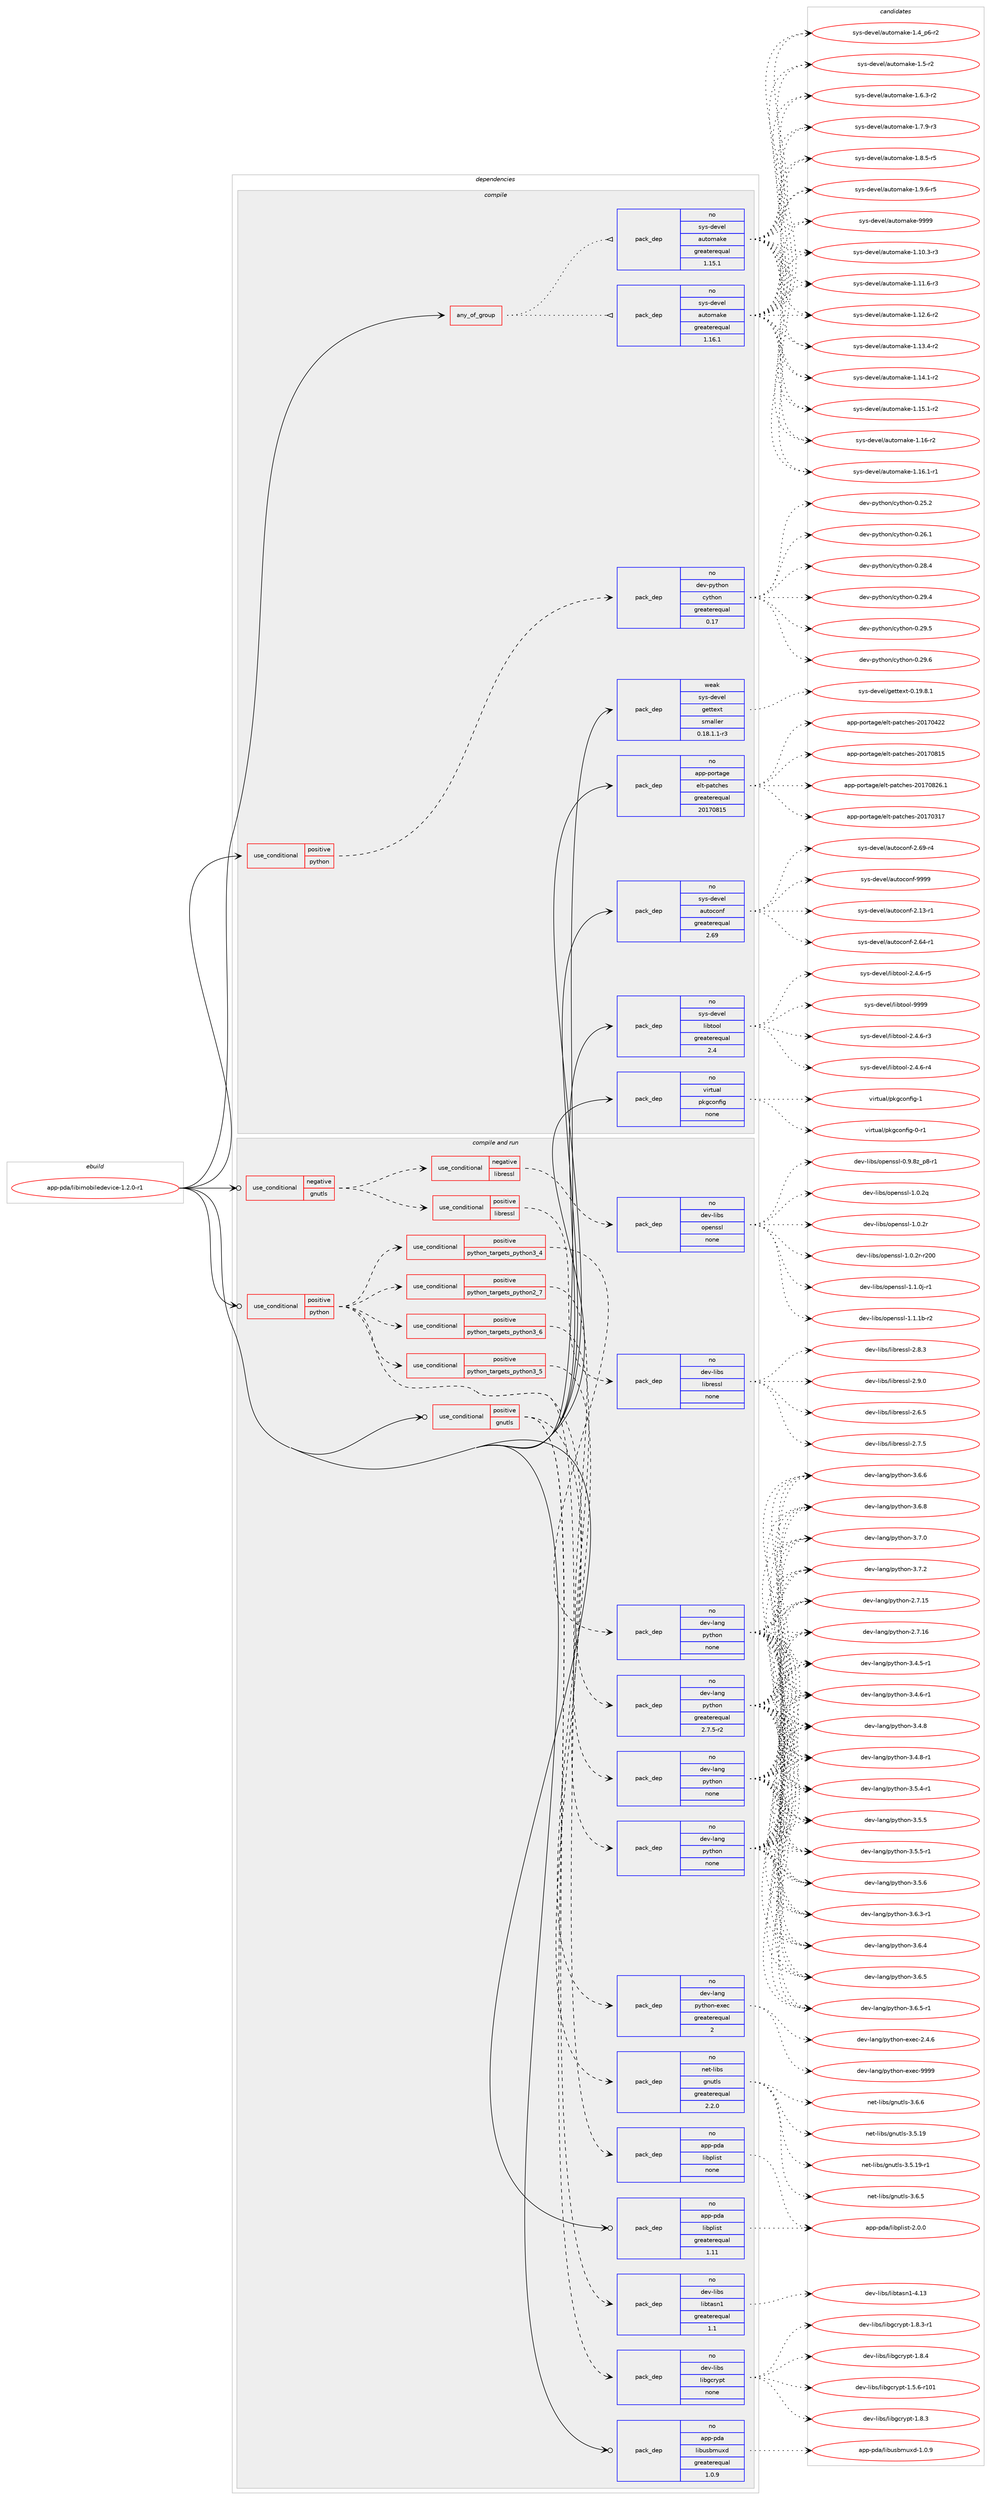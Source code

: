 digraph prolog {

# *************
# Graph options
# *************

newrank=true;
concentrate=true;
compound=true;
graph [rankdir=LR,fontname=Helvetica,fontsize=10,ranksep=1.5];#, ranksep=2.5, nodesep=0.2];
edge  [arrowhead=vee];
node  [fontname=Helvetica,fontsize=10];

# **********
# The ebuild
# **********

subgraph cluster_leftcol {
color=gray;
rank=same;
label=<<i>ebuild</i>>;
id [label="app-pda/libimobiledevice-1.2.0-r1", color=red, width=4, href="../app-pda/libimobiledevice-1.2.0-r1.svg"];
}

# ****************
# The dependencies
# ****************

subgraph cluster_midcol {
color=gray;
label=<<i>dependencies</i>>;
subgraph cluster_compile {
fillcolor="#eeeeee";
style=filled;
label=<<i>compile</i>>;
subgraph any19811 {
dependency1305032 [label=<<TABLE BORDER="0" CELLBORDER="1" CELLSPACING="0" CELLPADDING="4"><TR><TD CELLPADDING="10">any_of_group</TD></TR></TABLE>>, shape=none, color=red];subgraph pack930107 {
dependency1305033 [label=<<TABLE BORDER="0" CELLBORDER="1" CELLSPACING="0" CELLPADDING="4" WIDTH="220"><TR><TD ROWSPAN="6" CELLPADDING="30">pack_dep</TD></TR><TR><TD WIDTH="110">no</TD></TR><TR><TD>sys-devel</TD></TR><TR><TD>automake</TD></TR><TR><TD>greaterequal</TD></TR><TR><TD>1.16.1</TD></TR></TABLE>>, shape=none, color=blue];
}
dependency1305032:e -> dependency1305033:w [weight=20,style="dotted",arrowhead="oinv"];
subgraph pack930108 {
dependency1305034 [label=<<TABLE BORDER="0" CELLBORDER="1" CELLSPACING="0" CELLPADDING="4" WIDTH="220"><TR><TD ROWSPAN="6" CELLPADDING="30">pack_dep</TD></TR><TR><TD WIDTH="110">no</TD></TR><TR><TD>sys-devel</TD></TR><TR><TD>automake</TD></TR><TR><TD>greaterequal</TD></TR><TR><TD>1.15.1</TD></TR></TABLE>>, shape=none, color=blue];
}
dependency1305032:e -> dependency1305034:w [weight=20,style="dotted",arrowhead="oinv"];
}
id:e -> dependency1305032:w [weight=20,style="solid",arrowhead="vee"];
subgraph cond354572 {
dependency1305035 [label=<<TABLE BORDER="0" CELLBORDER="1" CELLSPACING="0" CELLPADDING="4"><TR><TD ROWSPAN="3" CELLPADDING="10">use_conditional</TD></TR><TR><TD>positive</TD></TR><TR><TD>python</TD></TR></TABLE>>, shape=none, color=red];
subgraph pack930109 {
dependency1305036 [label=<<TABLE BORDER="0" CELLBORDER="1" CELLSPACING="0" CELLPADDING="4" WIDTH="220"><TR><TD ROWSPAN="6" CELLPADDING="30">pack_dep</TD></TR><TR><TD WIDTH="110">no</TD></TR><TR><TD>dev-python</TD></TR><TR><TD>cython</TD></TR><TR><TD>greaterequal</TD></TR><TR><TD>0.17</TD></TR></TABLE>>, shape=none, color=blue];
}
dependency1305035:e -> dependency1305036:w [weight=20,style="dashed",arrowhead="vee"];
}
id:e -> dependency1305035:w [weight=20,style="solid",arrowhead="vee"];
subgraph pack930110 {
dependency1305037 [label=<<TABLE BORDER="0" CELLBORDER="1" CELLSPACING="0" CELLPADDING="4" WIDTH="220"><TR><TD ROWSPAN="6" CELLPADDING="30">pack_dep</TD></TR><TR><TD WIDTH="110">no</TD></TR><TR><TD>app-portage</TD></TR><TR><TD>elt-patches</TD></TR><TR><TD>greaterequal</TD></TR><TR><TD>20170815</TD></TR></TABLE>>, shape=none, color=blue];
}
id:e -> dependency1305037:w [weight=20,style="solid",arrowhead="vee"];
subgraph pack930111 {
dependency1305038 [label=<<TABLE BORDER="0" CELLBORDER="1" CELLSPACING="0" CELLPADDING="4" WIDTH="220"><TR><TD ROWSPAN="6" CELLPADDING="30">pack_dep</TD></TR><TR><TD WIDTH="110">no</TD></TR><TR><TD>sys-devel</TD></TR><TR><TD>autoconf</TD></TR><TR><TD>greaterequal</TD></TR><TR><TD>2.69</TD></TR></TABLE>>, shape=none, color=blue];
}
id:e -> dependency1305038:w [weight=20,style="solid",arrowhead="vee"];
subgraph pack930112 {
dependency1305039 [label=<<TABLE BORDER="0" CELLBORDER="1" CELLSPACING="0" CELLPADDING="4" WIDTH="220"><TR><TD ROWSPAN="6" CELLPADDING="30">pack_dep</TD></TR><TR><TD WIDTH="110">no</TD></TR><TR><TD>sys-devel</TD></TR><TR><TD>libtool</TD></TR><TR><TD>greaterequal</TD></TR><TR><TD>2.4</TD></TR></TABLE>>, shape=none, color=blue];
}
id:e -> dependency1305039:w [weight=20,style="solid",arrowhead="vee"];
subgraph pack930113 {
dependency1305040 [label=<<TABLE BORDER="0" CELLBORDER="1" CELLSPACING="0" CELLPADDING="4" WIDTH="220"><TR><TD ROWSPAN="6" CELLPADDING="30">pack_dep</TD></TR><TR><TD WIDTH="110">no</TD></TR><TR><TD>virtual</TD></TR><TR><TD>pkgconfig</TD></TR><TR><TD>none</TD></TR><TR><TD></TD></TR></TABLE>>, shape=none, color=blue];
}
id:e -> dependency1305040:w [weight=20,style="solid",arrowhead="vee"];
subgraph pack930114 {
dependency1305041 [label=<<TABLE BORDER="0" CELLBORDER="1" CELLSPACING="0" CELLPADDING="4" WIDTH="220"><TR><TD ROWSPAN="6" CELLPADDING="30">pack_dep</TD></TR><TR><TD WIDTH="110">weak</TD></TR><TR><TD>sys-devel</TD></TR><TR><TD>gettext</TD></TR><TR><TD>smaller</TD></TR><TR><TD>0.18.1.1-r3</TD></TR></TABLE>>, shape=none, color=blue];
}
id:e -> dependency1305041:w [weight=20,style="solid",arrowhead="vee"];
}
subgraph cluster_compileandrun {
fillcolor="#eeeeee";
style=filled;
label=<<i>compile and run</i>>;
subgraph cond354573 {
dependency1305042 [label=<<TABLE BORDER="0" CELLBORDER="1" CELLSPACING="0" CELLPADDING="4"><TR><TD ROWSPAN="3" CELLPADDING="10">use_conditional</TD></TR><TR><TD>negative</TD></TR><TR><TD>gnutls</TD></TR></TABLE>>, shape=none, color=red];
subgraph cond354574 {
dependency1305043 [label=<<TABLE BORDER="0" CELLBORDER="1" CELLSPACING="0" CELLPADDING="4"><TR><TD ROWSPAN="3" CELLPADDING="10">use_conditional</TD></TR><TR><TD>negative</TD></TR><TR><TD>libressl</TD></TR></TABLE>>, shape=none, color=red];
subgraph pack930115 {
dependency1305044 [label=<<TABLE BORDER="0" CELLBORDER="1" CELLSPACING="0" CELLPADDING="4" WIDTH="220"><TR><TD ROWSPAN="6" CELLPADDING="30">pack_dep</TD></TR><TR><TD WIDTH="110">no</TD></TR><TR><TD>dev-libs</TD></TR><TR><TD>openssl</TD></TR><TR><TD>none</TD></TR><TR><TD></TD></TR></TABLE>>, shape=none, color=blue];
}
dependency1305043:e -> dependency1305044:w [weight=20,style="dashed",arrowhead="vee"];
}
dependency1305042:e -> dependency1305043:w [weight=20,style="dashed",arrowhead="vee"];
subgraph cond354575 {
dependency1305045 [label=<<TABLE BORDER="0" CELLBORDER="1" CELLSPACING="0" CELLPADDING="4"><TR><TD ROWSPAN="3" CELLPADDING="10">use_conditional</TD></TR><TR><TD>positive</TD></TR><TR><TD>libressl</TD></TR></TABLE>>, shape=none, color=red];
subgraph pack930116 {
dependency1305046 [label=<<TABLE BORDER="0" CELLBORDER="1" CELLSPACING="0" CELLPADDING="4" WIDTH="220"><TR><TD ROWSPAN="6" CELLPADDING="30">pack_dep</TD></TR><TR><TD WIDTH="110">no</TD></TR><TR><TD>dev-libs</TD></TR><TR><TD>libressl</TD></TR><TR><TD>none</TD></TR><TR><TD></TD></TR></TABLE>>, shape=none, color=blue];
}
dependency1305045:e -> dependency1305046:w [weight=20,style="dashed",arrowhead="vee"];
}
dependency1305042:e -> dependency1305045:w [weight=20,style="dashed",arrowhead="vee"];
}
id:e -> dependency1305042:w [weight=20,style="solid",arrowhead="odotvee"];
subgraph cond354576 {
dependency1305047 [label=<<TABLE BORDER="0" CELLBORDER="1" CELLSPACING="0" CELLPADDING="4"><TR><TD ROWSPAN="3" CELLPADDING="10">use_conditional</TD></TR><TR><TD>positive</TD></TR><TR><TD>gnutls</TD></TR></TABLE>>, shape=none, color=red];
subgraph pack930117 {
dependency1305048 [label=<<TABLE BORDER="0" CELLBORDER="1" CELLSPACING="0" CELLPADDING="4" WIDTH="220"><TR><TD ROWSPAN="6" CELLPADDING="30">pack_dep</TD></TR><TR><TD WIDTH="110">no</TD></TR><TR><TD>dev-libs</TD></TR><TR><TD>libgcrypt</TD></TR><TR><TD>none</TD></TR><TR><TD></TD></TR></TABLE>>, shape=none, color=blue];
}
dependency1305047:e -> dependency1305048:w [weight=20,style="dashed",arrowhead="vee"];
subgraph pack930118 {
dependency1305049 [label=<<TABLE BORDER="0" CELLBORDER="1" CELLSPACING="0" CELLPADDING="4" WIDTH="220"><TR><TD ROWSPAN="6" CELLPADDING="30">pack_dep</TD></TR><TR><TD WIDTH="110">no</TD></TR><TR><TD>dev-libs</TD></TR><TR><TD>libtasn1</TD></TR><TR><TD>greaterequal</TD></TR><TR><TD>1.1</TD></TR></TABLE>>, shape=none, color=blue];
}
dependency1305047:e -> dependency1305049:w [weight=20,style="dashed",arrowhead="vee"];
subgraph pack930119 {
dependency1305050 [label=<<TABLE BORDER="0" CELLBORDER="1" CELLSPACING="0" CELLPADDING="4" WIDTH="220"><TR><TD ROWSPAN="6" CELLPADDING="30">pack_dep</TD></TR><TR><TD WIDTH="110">no</TD></TR><TR><TD>net-libs</TD></TR><TR><TD>gnutls</TD></TR><TR><TD>greaterequal</TD></TR><TR><TD>2.2.0</TD></TR></TABLE>>, shape=none, color=blue];
}
dependency1305047:e -> dependency1305050:w [weight=20,style="dashed",arrowhead="vee"];
}
id:e -> dependency1305047:w [weight=20,style="solid",arrowhead="odotvee"];
subgraph cond354577 {
dependency1305051 [label=<<TABLE BORDER="0" CELLBORDER="1" CELLSPACING="0" CELLPADDING="4"><TR><TD ROWSPAN="3" CELLPADDING="10">use_conditional</TD></TR><TR><TD>positive</TD></TR><TR><TD>python</TD></TR></TABLE>>, shape=none, color=red];
subgraph cond354578 {
dependency1305052 [label=<<TABLE BORDER="0" CELLBORDER="1" CELLSPACING="0" CELLPADDING="4"><TR><TD ROWSPAN="3" CELLPADDING="10">use_conditional</TD></TR><TR><TD>positive</TD></TR><TR><TD>python_targets_python2_7</TD></TR></TABLE>>, shape=none, color=red];
subgraph pack930120 {
dependency1305053 [label=<<TABLE BORDER="0" CELLBORDER="1" CELLSPACING="0" CELLPADDING="4" WIDTH="220"><TR><TD ROWSPAN="6" CELLPADDING="30">pack_dep</TD></TR><TR><TD WIDTH="110">no</TD></TR><TR><TD>dev-lang</TD></TR><TR><TD>python</TD></TR><TR><TD>greaterequal</TD></TR><TR><TD>2.7.5-r2</TD></TR></TABLE>>, shape=none, color=blue];
}
dependency1305052:e -> dependency1305053:w [weight=20,style="dashed",arrowhead="vee"];
}
dependency1305051:e -> dependency1305052:w [weight=20,style="dashed",arrowhead="vee"];
subgraph cond354579 {
dependency1305054 [label=<<TABLE BORDER="0" CELLBORDER="1" CELLSPACING="0" CELLPADDING="4"><TR><TD ROWSPAN="3" CELLPADDING="10">use_conditional</TD></TR><TR><TD>positive</TD></TR><TR><TD>python_targets_python3_4</TD></TR></TABLE>>, shape=none, color=red];
subgraph pack930121 {
dependency1305055 [label=<<TABLE BORDER="0" CELLBORDER="1" CELLSPACING="0" CELLPADDING="4" WIDTH="220"><TR><TD ROWSPAN="6" CELLPADDING="30">pack_dep</TD></TR><TR><TD WIDTH="110">no</TD></TR><TR><TD>dev-lang</TD></TR><TR><TD>python</TD></TR><TR><TD>none</TD></TR><TR><TD></TD></TR></TABLE>>, shape=none, color=blue];
}
dependency1305054:e -> dependency1305055:w [weight=20,style="dashed",arrowhead="vee"];
}
dependency1305051:e -> dependency1305054:w [weight=20,style="dashed",arrowhead="vee"];
subgraph cond354580 {
dependency1305056 [label=<<TABLE BORDER="0" CELLBORDER="1" CELLSPACING="0" CELLPADDING="4"><TR><TD ROWSPAN="3" CELLPADDING="10">use_conditional</TD></TR><TR><TD>positive</TD></TR><TR><TD>python_targets_python3_5</TD></TR></TABLE>>, shape=none, color=red];
subgraph pack930122 {
dependency1305057 [label=<<TABLE BORDER="0" CELLBORDER="1" CELLSPACING="0" CELLPADDING="4" WIDTH="220"><TR><TD ROWSPAN="6" CELLPADDING="30">pack_dep</TD></TR><TR><TD WIDTH="110">no</TD></TR><TR><TD>dev-lang</TD></TR><TR><TD>python</TD></TR><TR><TD>none</TD></TR><TR><TD></TD></TR></TABLE>>, shape=none, color=blue];
}
dependency1305056:e -> dependency1305057:w [weight=20,style="dashed",arrowhead="vee"];
}
dependency1305051:e -> dependency1305056:w [weight=20,style="dashed",arrowhead="vee"];
subgraph cond354581 {
dependency1305058 [label=<<TABLE BORDER="0" CELLBORDER="1" CELLSPACING="0" CELLPADDING="4"><TR><TD ROWSPAN="3" CELLPADDING="10">use_conditional</TD></TR><TR><TD>positive</TD></TR><TR><TD>python_targets_python3_6</TD></TR></TABLE>>, shape=none, color=red];
subgraph pack930123 {
dependency1305059 [label=<<TABLE BORDER="0" CELLBORDER="1" CELLSPACING="0" CELLPADDING="4" WIDTH="220"><TR><TD ROWSPAN="6" CELLPADDING="30">pack_dep</TD></TR><TR><TD WIDTH="110">no</TD></TR><TR><TD>dev-lang</TD></TR><TR><TD>python</TD></TR><TR><TD>none</TD></TR><TR><TD></TD></TR></TABLE>>, shape=none, color=blue];
}
dependency1305058:e -> dependency1305059:w [weight=20,style="dashed",arrowhead="vee"];
}
dependency1305051:e -> dependency1305058:w [weight=20,style="dashed",arrowhead="vee"];
subgraph pack930124 {
dependency1305060 [label=<<TABLE BORDER="0" CELLBORDER="1" CELLSPACING="0" CELLPADDING="4" WIDTH="220"><TR><TD ROWSPAN="6" CELLPADDING="30">pack_dep</TD></TR><TR><TD WIDTH="110">no</TD></TR><TR><TD>dev-lang</TD></TR><TR><TD>python-exec</TD></TR><TR><TD>greaterequal</TD></TR><TR><TD>2</TD></TR></TABLE>>, shape=none, color=blue];
}
dependency1305051:e -> dependency1305060:w [weight=20,style="dashed",arrowhead="vee"];
subgraph pack930125 {
dependency1305061 [label=<<TABLE BORDER="0" CELLBORDER="1" CELLSPACING="0" CELLPADDING="4" WIDTH="220"><TR><TD ROWSPAN="6" CELLPADDING="30">pack_dep</TD></TR><TR><TD WIDTH="110">no</TD></TR><TR><TD>app-pda</TD></TR><TR><TD>libplist</TD></TR><TR><TD>none</TD></TR><TR><TD></TD></TR></TABLE>>, shape=none, color=blue];
}
dependency1305051:e -> dependency1305061:w [weight=20,style="dashed",arrowhead="vee"];
}
id:e -> dependency1305051:w [weight=20,style="solid",arrowhead="odotvee"];
subgraph pack930126 {
dependency1305062 [label=<<TABLE BORDER="0" CELLBORDER="1" CELLSPACING="0" CELLPADDING="4" WIDTH="220"><TR><TD ROWSPAN="6" CELLPADDING="30">pack_dep</TD></TR><TR><TD WIDTH="110">no</TD></TR><TR><TD>app-pda</TD></TR><TR><TD>libplist</TD></TR><TR><TD>greaterequal</TD></TR><TR><TD>1.11</TD></TR></TABLE>>, shape=none, color=blue];
}
id:e -> dependency1305062:w [weight=20,style="solid",arrowhead="odotvee"];
subgraph pack930127 {
dependency1305063 [label=<<TABLE BORDER="0" CELLBORDER="1" CELLSPACING="0" CELLPADDING="4" WIDTH="220"><TR><TD ROWSPAN="6" CELLPADDING="30">pack_dep</TD></TR><TR><TD WIDTH="110">no</TD></TR><TR><TD>app-pda</TD></TR><TR><TD>libusbmuxd</TD></TR><TR><TD>greaterequal</TD></TR><TR><TD>1.0.9</TD></TR></TABLE>>, shape=none, color=blue];
}
id:e -> dependency1305063:w [weight=20,style="solid",arrowhead="odotvee"];
}
subgraph cluster_run {
fillcolor="#eeeeee";
style=filled;
label=<<i>run</i>>;
}
}

# **************
# The candidates
# **************

subgraph cluster_choices {
rank=same;
color=gray;
label=<<i>candidates</i>>;

subgraph choice930107 {
color=black;
nodesep=1;
choice11512111545100101118101108479711711611110997107101454946494846514511451 [label="sys-devel/automake-1.10.3-r3", color=red, width=4,href="../sys-devel/automake-1.10.3-r3.svg"];
choice11512111545100101118101108479711711611110997107101454946494946544511451 [label="sys-devel/automake-1.11.6-r3", color=red, width=4,href="../sys-devel/automake-1.11.6-r3.svg"];
choice11512111545100101118101108479711711611110997107101454946495046544511450 [label="sys-devel/automake-1.12.6-r2", color=red, width=4,href="../sys-devel/automake-1.12.6-r2.svg"];
choice11512111545100101118101108479711711611110997107101454946495146524511450 [label="sys-devel/automake-1.13.4-r2", color=red, width=4,href="../sys-devel/automake-1.13.4-r2.svg"];
choice11512111545100101118101108479711711611110997107101454946495246494511450 [label="sys-devel/automake-1.14.1-r2", color=red, width=4,href="../sys-devel/automake-1.14.1-r2.svg"];
choice11512111545100101118101108479711711611110997107101454946495346494511450 [label="sys-devel/automake-1.15.1-r2", color=red, width=4,href="../sys-devel/automake-1.15.1-r2.svg"];
choice1151211154510010111810110847971171161111099710710145494649544511450 [label="sys-devel/automake-1.16-r2", color=red, width=4,href="../sys-devel/automake-1.16-r2.svg"];
choice11512111545100101118101108479711711611110997107101454946495446494511449 [label="sys-devel/automake-1.16.1-r1", color=red, width=4,href="../sys-devel/automake-1.16.1-r1.svg"];
choice115121115451001011181011084797117116111109971071014549465295112544511450 [label="sys-devel/automake-1.4_p6-r2", color=red, width=4,href="../sys-devel/automake-1.4_p6-r2.svg"];
choice11512111545100101118101108479711711611110997107101454946534511450 [label="sys-devel/automake-1.5-r2", color=red, width=4,href="../sys-devel/automake-1.5-r2.svg"];
choice115121115451001011181011084797117116111109971071014549465446514511450 [label="sys-devel/automake-1.6.3-r2", color=red, width=4,href="../sys-devel/automake-1.6.3-r2.svg"];
choice115121115451001011181011084797117116111109971071014549465546574511451 [label="sys-devel/automake-1.7.9-r3", color=red, width=4,href="../sys-devel/automake-1.7.9-r3.svg"];
choice115121115451001011181011084797117116111109971071014549465646534511453 [label="sys-devel/automake-1.8.5-r5", color=red, width=4,href="../sys-devel/automake-1.8.5-r5.svg"];
choice115121115451001011181011084797117116111109971071014549465746544511453 [label="sys-devel/automake-1.9.6-r5", color=red, width=4,href="../sys-devel/automake-1.9.6-r5.svg"];
choice115121115451001011181011084797117116111109971071014557575757 [label="sys-devel/automake-9999", color=red, width=4,href="../sys-devel/automake-9999.svg"];
dependency1305033:e -> choice11512111545100101118101108479711711611110997107101454946494846514511451:w [style=dotted,weight="100"];
dependency1305033:e -> choice11512111545100101118101108479711711611110997107101454946494946544511451:w [style=dotted,weight="100"];
dependency1305033:e -> choice11512111545100101118101108479711711611110997107101454946495046544511450:w [style=dotted,weight="100"];
dependency1305033:e -> choice11512111545100101118101108479711711611110997107101454946495146524511450:w [style=dotted,weight="100"];
dependency1305033:e -> choice11512111545100101118101108479711711611110997107101454946495246494511450:w [style=dotted,weight="100"];
dependency1305033:e -> choice11512111545100101118101108479711711611110997107101454946495346494511450:w [style=dotted,weight="100"];
dependency1305033:e -> choice1151211154510010111810110847971171161111099710710145494649544511450:w [style=dotted,weight="100"];
dependency1305033:e -> choice11512111545100101118101108479711711611110997107101454946495446494511449:w [style=dotted,weight="100"];
dependency1305033:e -> choice115121115451001011181011084797117116111109971071014549465295112544511450:w [style=dotted,weight="100"];
dependency1305033:e -> choice11512111545100101118101108479711711611110997107101454946534511450:w [style=dotted,weight="100"];
dependency1305033:e -> choice115121115451001011181011084797117116111109971071014549465446514511450:w [style=dotted,weight="100"];
dependency1305033:e -> choice115121115451001011181011084797117116111109971071014549465546574511451:w [style=dotted,weight="100"];
dependency1305033:e -> choice115121115451001011181011084797117116111109971071014549465646534511453:w [style=dotted,weight="100"];
dependency1305033:e -> choice115121115451001011181011084797117116111109971071014549465746544511453:w [style=dotted,weight="100"];
dependency1305033:e -> choice115121115451001011181011084797117116111109971071014557575757:w [style=dotted,weight="100"];
}
subgraph choice930108 {
color=black;
nodesep=1;
choice11512111545100101118101108479711711611110997107101454946494846514511451 [label="sys-devel/automake-1.10.3-r3", color=red, width=4,href="../sys-devel/automake-1.10.3-r3.svg"];
choice11512111545100101118101108479711711611110997107101454946494946544511451 [label="sys-devel/automake-1.11.6-r3", color=red, width=4,href="../sys-devel/automake-1.11.6-r3.svg"];
choice11512111545100101118101108479711711611110997107101454946495046544511450 [label="sys-devel/automake-1.12.6-r2", color=red, width=4,href="../sys-devel/automake-1.12.6-r2.svg"];
choice11512111545100101118101108479711711611110997107101454946495146524511450 [label="sys-devel/automake-1.13.4-r2", color=red, width=4,href="../sys-devel/automake-1.13.4-r2.svg"];
choice11512111545100101118101108479711711611110997107101454946495246494511450 [label="sys-devel/automake-1.14.1-r2", color=red, width=4,href="../sys-devel/automake-1.14.1-r2.svg"];
choice11512111545100101118101108479711711611110997107101454946495346494511450 [label="sys-devel/automake-1.15.1-r2", color=red, width=4,href="../sys-devel/automake-1.15.1-r2.svg"];
choice1151211154510010111810110847971171161111099710710145494649544511450 [label="sys-devel/automake-1.16-r2", color=red, width=4,href="../sys-devel/automake-1.16-r2.svg"];
choice11512111545100101118101108479711711611110997107101454946495446494511449 [label="sys-devel/automake-1.16.1-r1", color=red, width=4,href="../sys-devel/automake-1.16.1-r1.svg"];
choice115121115451001011181011084797117116111109971071014549465295112544511450 [label="sys-devel/automake-1.4_p6-r2", color=red, width=4,href="../sys-devel/automake-1.4_p6-r2.svg"];
choice11512111545100101118101108479711711611110997107101454946534511450 [label="sys-devel/automake-1.5-r2", color=red, width=4,href="../sys-devel/automake-1.5-r2.svg"];
choice115121115451001011181011084797117116111109971071014549465446514511450 [label="sys-devel/automake-1.6.3-r2", color=red, width=4,href="../sys-devel/automake-1.6.3-r2.svg"];
choice115121115451001011181011084797117116111109971071014549465546574511451 [label="sys-devel/automake-1.7.9-r3", color=red, width=4,href="../sys-devel/automake-1.7.9-r3.svg"];
choice115121115451001011181011084797117116111109971071014549465646534511453 [label="sys-devel/automake-1.8.5-r5", color=red, width=4,href="../sys-devel/automake-1.8.5-r5.svg"];
choice115121115451001011181011084797117116111109971071014549465746544511453 [label="sys-devel/automake-1.9.6-r5", color=red, width=4,href="../sys-devel/automake-1.9.6-r5.svg"];
choice115121115451001011181011084797117116111109971071014557575757 [label="sys-devel/automake-9999", color=red, width=4,href="../sys-devel/automake-9999.svg"];
dependency1305034:e -> choice11512111545100101118101108479711711611110997107101454946494846514511451:w [style=dotted,weight="100"];
dependency1305034:e -> choice11512111545100101118101108479711711611110997107101454946494946544511451:w [style=dotted,weight="100"];
dependency1305034:e -> choice11512111545100101118101108479711711611110997107101454946495046544511450:w [style=dotted,weight="100"];
dependency1305034:e -> choice11512111545100101118101108479711711611110997107101454946495146524511450:w [style=dotted,weight="100"];
dependency1305034:e -> choice11512111545100101118101108479711711611110997107101454946495246494511450:w [style=dotted,weight="100"];
dependency1305034:e -> choice11512111545100101118101108479711711611110997107101454946495346494511450:w [style=dotted,weight="100"];
dependency1305034:e -> choice1151211154510010111810110847971171161111099710710145494649544511450:w [style=dotted,weight="100"];
dependency1305034:e -> choice11512111545100101118101108479711711611110997107101454946495446494511449:w [style=dotted,weight="100"];
dependency1305034:e -> choice115121115451001011181011084797117116111109971071014549465295112544511450:w [style=dotted,weight="100"];
dependency1305034:e -> choice11512111545100101118101108479711711611110997107101454946534511450:w [style=dotted,weight="100"];
dependency1305034:e -> choice115121115451001011181011084797117116111109971071014549465446514511450:w [style=dotted,weight="100"];
dependency1305034:e -> choice115121115451001011181011084797117116111109971071014549465546574511451:w [style=dotted,weight="100"];
dependency1305034:e -> choice115121115451001011181011084797117116111109971071014549465646534511453:w [style=dotted,weight="100"];
dependency1305034:e -> choice115121115451001011181011084797117116111109971071014549465746544511453:w [style=dotted,weight="100"];
dependency1305034:e -> choice115121115451001011181011084797117116111109971071014557575757:w [style=dotted,weight="100"];
}
subgraph choice930109 {
color=black;
nodesep=1;
choice10010111845112121116104111110479912111610411111045484650534650 [label="dev-python/cython-0.25.2", color=red, width=4,href="../dev-python/cython-0.25.2.svg"];
choice10010111845112121116104111110479912111610411111045484650544649 [label="dev-python/cython-0.26.1", color=red, width=4,href="../dev-python/cython-0.26.1.svg"];
choice10010111845112121116104111110479912111610411111045484650564652 [label="dev-python/cython-0.28.4", color=red, width=4,href="../dev-python/cython-0.28.4.svg"];
choice10010111845112121116104111110479912111610411111045484650574652 [label="dev-python/cython-0.29.4", color=red, width=4,href="../dev-python/cython-0.29.4.svg"];
choice10010111845112121116104111110479912111610411111045484650574653 [label="dev-python/cython-0.29.5", color=red, width=4,href="../dev-python/cython-0.29.5.svg"];
choice10010111845112121116104111110479912111610411111045484650574654 [label="dev-python/cython-0.29.6", color=red, width=4,href="../dev-python/cython-0.29.6.svg"];
dependency1305036:e -> choice10010111845112121116104111110479912111610411111045484650534650:w [style=dotted,weight="100"];
dependency1305036:e -> choice10010111845112121116104111110479912111610411111045484650544649:w [style=dotted,weight="100"];
dependency1305036:e -> choice10010111845112121116104111110479912111610411111045484650564652:w [style=dotted,weight="100"];
dependency1305036:e -> choice10010111845112121116104111110479912111610411111045484650574652:w [style=dotted,weight="100"];
dependency1305036:e -> choice10010111845112121116104111110479912111610411111045484650574653:w [style=dotted,weight="100"];
dependency1305036:e -> choice10010111845112121116104111110479912111610411111045484650574654:w [style=dotted,weight="100"];
}
subgraph choice930110 {
color=black;
nodesep=1;
choice97112112451121111141169710310147101108116451129711699104101115455048495548514955 [label="app-portage/elt-patches-20170317", color=red, width=4,href="../app-portage/elt-patches-20170317.svg"];
choice97112112451121111141169710310147101108116451129711699104101115455048495548525050 [label="app-portage/elt-patches-20170422", color=red, width=4,href="../app-portage/elt-patches-20170422.svg"];
choice97112112451121111141169710310147101108116451129711699104101115455048495548564953 [label="app-portage/elt-patches-20170815", color=red, width=4,href="../app-portage/elt-patches-20170815.svg"];
choice971121124511211111411697103101471011081164511297116991041011154550484955485650544649 [label="app-portage/elt-patches-20170826.1", color=red, width=4,href="../app-portage/elt-patches-20170826.1.svg"];
dependency1305037:e -> choice97112112451121111141169710310147101108116451129711699104101115455048495548514955:w [style=dotted,weight="100"];
dependency1305037:e -> choice97112112451121111141169710310147101108116451129711699104101115455048495548525050:w [style=dotted,weight="100"];
dependency1305037:e -> choice97112112451121111141169710310147101108116451129711699104101115455048495548564953:w [style=dotted,weight="100"];
dependency1305037:e -> choice971121124511211111411697103101471011081164511297116991041011154550484955485650544649:w [style=dotted,weight="100"];
}
subgraph choice930111 {
color=black;
nodesep=1;
choice1151211154510010111810110847971171161119911111010245504649514511449 [label="sys-devel/autoconf-2.13-r1", color=red, width=4,href="../sys-devel/autoconf-2.13-r1.svg"];
choice1151211154510010111810110847971171161119911111010245504654524511449 [label="sys-devel/autoconf-2.64-r1", color=red, width=4,href="../sys-devel/autoconf-2.64-r1.svg"];
choice1151211154510010111810110847971171161119911111010245504654574511452 [label="sys-devel/autoconf-2.69-r4", color=red, width=4,href="../sys-devel/autoconf-2.69-r4.svg"];
choice115121115451001011181011084797117116111991111101024557575757 [label="sys-devel/autoconf-9999", color=red, width=4,href="../sys-devel/autoconf-9999.svg"];
dependency1305038:e -> choice1151211154510010111810110847971171161119911111010245504649514511449:w [style=dotted,weight="100"];
dependency1305038:e -> choice1151211154510010111810110847971171161119911111010245504654524511449:w [style=dotted,weight="100"];
dependency1305038:e -> choice1151211154510010111810110847971171161119911111010245504654574511452:w [style=dotted,weight="100"];
dependency1305038:e -> choice115121115451001011181011084797117116111991111101024557575757:w [style=dotted,weight="100"];
}
subgraph choice930112 {
color=black;
nodesep=1;
choice1151211154510010111810110847108105981161111111084550465246544511451 [label="sys-devel/libtool-2.4.6-r3", color=red, width=4,href="../sys-devel/libtool-2.4.6-r3.svg"];
choice1151211154510010111810110847108105981161111111084550465246544511452 [label="sys-devel/libtool-2.4.6-r4", color=red, width=4,href="../sys-devel/libtool-2.4.6-r4.svg"];
choice1151211154510010111810110847108105981161111111084550465246544511453 [label="sys-devel/libtool-2.4.6-r5", color=red, width=4,href="../sys-devel/libtool-2.4.6-r5.svg"];
choice1151211154510010111810110847108105981161111111084557575757 [label="sys-devel/libtool-9999", color=red, width=4,href="../sys-devel/libtool-9999.svg"];
dependency1305039:e -> choice1151211154510010111810110847108105981161111111084550465246544511451:w [style=dotted,weight="100"];
dependency1305039:e -> choice1151211154510010111810110847108105981161111111084550465246544511452:w [style=dotted,weight="100"];
dependency1305039:e -> choice1151211154510010111810110847108105981161111111084550465246544511453:w [style=dotted,weight="100"];
dependency1305039:e -> choice1151211154510010111810110847108105981161111111084557575757:w [style=dotted,weight="100"];
}
subgraph choice930113 {
color=black;
nodesep=1;
choice11810511411611797108471121071039911111010210510345484511449 [label="virtual/pkgconfig-0-r1", color=red, width=4,href="../virtual/pkgconfig-0-r1.svg"];
choice1181051141161179710847112107103991111101021051034549 [label="virtual/pkgconfig-1", color=red, width=4,href="../virtual/pkgconfig-1.svg"];
dependency1305040:e -> choice11810511411611797108471121071039911111010210510345484511449:w [style=dotted,weight="100"];
dependency1305040:e -> choice1181051141161179710847112107103991111101021051034549:w [style=dotted,weight="100"];
}
subgraph choice930114 {
color=black;
nodesep=1;
choice1151211154510010111810110847103101116116101120116454846495746564649 [label="sys-devel/gettext-0.19.8.1", color=red, width=4,href="../sys-devel/gettext-0.19.8.1.svg"];
dependency1305041:e -> choice1151211154510010111810110847103101116116101120116454846495746564649:w [style=dotted,weight="100"];
}
subgraph choice930115 {
color=black;
nodesep=1;
choice10010111845108105981154711111210111011511510845484657465612295112564511449 [label="dev-libs/openssl-0.9.8z_p8-r1", color=red, width=4,href="../dev-libs/openssl-0.9.8z_p8-r1.svg"];
choice100101118451081059811547111112101110115115108454946484650113 [label="dev-libs/openssl-1.0.2q", color=red, width=4,href="../dev-libs/openssl-1.0.2q.svg"];
choice100101118451081059811547111112101110115115108454946484650114 [label="dev-libs/openssl-1.0.2r", color=red, width=4,href="../dev-libs/openssl-1.0.2r.svg"];
choice10010111845108105981154711111210111011511510845494648465011445114504848 [label="dev-libs/openssl-1.0.2r-r200", color=red, width=4,href="../dev-libs/openssl-1.0.2r-r200.svg"];
choice1001011184510810598115471111121011101151151084549464946481064511449 [label="dev-libs/openssl-1.1.0j-r1", color=red, width=4,href="../dev-libs/openssl-1.1.0j-r1.svg"];
choice100101118451081059811547111112101110115115108454946494649984511450 [label="dev-libs/openssl-1.1.1b-r2", color=red, width=4,href="../dev-libs/openssl-1.1.1b-r2.svg"];
dependency1305044:e -> choice10010111845108105981154711111210111011511510845484657465612295112564511449:w [style=dotted,weight="100"];
dependency1305044:e -> choice100101118451081059811547111112101110115115108454946484650113:w [style=dotted,weight="100"];
dependency1305044:e -> choice100101118451081059811547111112101110115115108454946484650114:w [style=dotted,weight="100"];
dependency1305044:e -> choice10010111845108105981154711111210111011511510845494648465011445114504848:w [style=dotted,weight="100"];
dependency1305044:e -> choice1001011184510810598115471111121011101151151084549464946481064511449:w [style=dotted,weight="100"];
dependency1305044:e -> choice100101118451081059811547111112101110115115108454946494649984511450:w [style=dotted,weight="100"];
}
subgraph choice930116 {
color=black;
nodesep=1;
choice10010111845108105981154710810598114101115115108455046544653 [label="dev-libs/libressl-2.6.5", color=red, width=4,href="../dev-libs/libressl-2.6.5.svg"];
choice10010111845108105981154710810598114101115115108455046554653 [label="dev-libs/libressl-2.7.5", color=red, width=4,href="../dev-libs/libressl-2.7.5.svg"];
choice10010111845108105981154710810598114101115115108455046564651 [label="dev-libs/libressl-2.8.3", color=red, width=4,href="../dev-libs/libressl-2.8.3.svg"];
choice10010111845108105981154710810598114101115115108455046574648 [label="dev-libs/libressl-2.9.0", color=red, width=4,href="../dev-libs/libressl-2.9.0.svg"];
dependency1305046:e -> choice10010111845108105981154710810598114101115115108455046544653:w [style=dotted,weight="100"];
dependency1305046:e -> choice10010111845108105981154710810598114101115115108455046554653:w [style=dotted,weight="100"];
dependency1305046:e -> choice10010111845108105981154710810598114101115115108455046564651:w [style=dotted,weight="100"];
dependency1305046:e -> choice10010111845108105981154710810598114101115115108455046574648:w [style=dotted,weight="100"];
}
subgraph choice930117 {
color=black;
nodesep=1;
choice100101118451081059811547108105981039911412111211645494653465445114494849 [label="dev-libs/libgcrypt-1.5.6-r101", color=red, width=4,href="../dev-libs/libgcrypt-1.5.6-r101.svg"];
choice1001011184510810598115471081059810399114121112116454946564651 [label="dev-libs/libgcrypt-1.8.3", color=red, width=4,href="../dev-libs/libgcrypt-1.8.3.svg"];
choice10010111845108105981154710810598103991141211121164549465646514511449 [label="dev-libs/libgcrypt-1.8.3-r1", color=red, width=4,href="../dev-libs/libgcrypt-1.8.3-r1.svg"];
choice1001011184510810598115471081059810399114121112116454946564652 [label="dev-libs/libgcrypt-1.8.4", color=red, width=4,href="../dev-libs/libgcrypt-1.8.4.svg"];
dependency1305048:e -> choice100101118451081059811547108105981039911412111211645494653465445114494849:w [style=dotted,weight="100"];
dependency1305048:e -> choice1001011184510810598115471081059810399114121112116454946564651:w [style=dotted,weight="100"];
dependency1305048:e -> choice10010111845108105981154710810598103991141211121164549465646514511449:w [style=dotted,weight="100"];
dependency1305048:e -> choice1001011184510810598115471081059810399114121112116454946564652:w [style=dotted,weight="100"];
}
subgraph choice930118 {
color=black;
nodesep=1;
choice1001011184510810598115471081059811697115110494552464951 [label="dev-libs/libtasn1-4.13", color=red, width=4,href="../dev-libs/libtasn1-4.13.svg"];
dependency1305049:e -> choice1001011184510810598115471081059811697115110494552464951:w [style=dotted,weight="100"];
}
subgraph choice930119 {
color=black;
nodesep=1;
choice11010111645108105981154710311011711610811545514653464957 [label="net-libs/gnutls-3.5.19", color=red, width=4,href="../net-libs/gnutls-3.5.19.svg"];
choice110101116451081059811547103110117116108115455146534649574511449 [label="net-libs/gnutls-3.5.19-r1", color=red, width=4,href="../net-libs/gnutls-3.5.19-r1.svg"];
choice110101116451081059811547103110117116108115455146544653 [label="net-libs/gnutls-3.6.5", color=red, width=4,href="../net-libs/gnutls-3.6.5.svg"];
choice110101116451081059811547103110117116108115455146544654 [label="net-libs/gnutls-3.6.6", color=red, width=4,href="../net-libs/gnutls-3.6.6.svg"];
dependency1305050:e -> choice11010111645108105981154710311011711610811545514653464957:w [style=dotted,weight="100"];
dependency1305050:e -> choice110101116451081059811547103110117116108115455146534649574511449:w [style=dotted,weight="100"];
dependency1305050:e -> choice110101116451081059811547103110117116108115455146544653:w [style=dotted,weight="100"];
dependency1305050:e -> choice110101116451081059811547103110117116108115455146544654:w [style=dotted,weight="100"];
}
subgraph choice930120 {
color=black;
nodesep=1;
choice10010111845108971101034711212111610411111045504655464953 [label="dev-lang/python-2.7.15", color=red, width=4,href="../dev-lang/python-2.7.15.svg"];
choice10010111845108971101034711212111610411111045504655464954 [label="dev-lang/python-2.7.16", color=red, width=4,href="../dev-lang/python-2.7.16.svg"];
choice1001011184510897110103471121211161041111104551465246534511449 [label="dev-lang/python-3.4.5-r1", color=red, width=4,href="../dev-lang/python-3.4.5-r1.svg"];
choice1001011184510897110103471121211161041111104551465246544511449 [label="dev-lang/python-3.4.6-r1", color=red, width=4,href="../dev-lang/python-3.4.6-r1.svg"];
choice100101118451089711010347112121116104111110455146524656 [label="dev-lang/python-3.4.8", color=red, width=4,href="../dev-lang/python-3.4.8.svg"];
choice1001011184510897110103471121211161041111104551465246564511449 [label="dev-lang/python-3.4.8-r1", color=red, width=4,href="../dev-lang/python-3.4.8-r1.svg"];
choice1001011184510897110103471121211161041111104551465346524511449 [label="dev-lang/python-3.5.4-r1", color=red, width=4,href="../dev-lang/python-3.5.4-r1.svg"];
choice100101118451089711010347112121116104111110455146534653 [label="dev-lang/python-3.5.5", color=red, width=4,href="../dev-lang/python-3.5.5.svg"];
choice1001011184510897110103471121211161041111104551465346534511449 [label="dev-lang/python-3.5.5-r1", color=red, width=4,href="../dev-lang/python-3.5.5-r1.svg"];
choice100101118451089711010347112121116104111110455146534654 [label="dev-lang/python-3.5.6", color=red, width=4,href="../dev-lang/python-3.5.6.svg"];
choice1001011184510897110103471121211161041111104551465446514511449 [label="dev-lang/python-3.6.3-r1", color=red, width=4,href="../dev-lang/python-3.6.3-r1.svg"];
choice100101118451089711010347112121116104111110455146544652 [label="dev-lang/python-3.6.4", color=red, width=4,href="../dev-lang/python-3.6.4.svg"];
choice100101118451089711010347112121116104111110455146544653 [label="dev-lang/python-3.6.5", color=red, width=4,href="../dev-lang/python-3.6.5.svg"];
choice1001011184510897110103471121211161041111104551465446534511449 [label="dev-lang/python-3.6.5-r1", color=red, width=4,href="../dev-lang/python-3.6.5-r1.svg"];
choice100101118451089711010347112121116104111110455146544654 [label="dev-lang/python-3.6.6", color=red, width=4,href="../dev-lang/python-3.6.6.svg"];
choice100101118451089711010347112121116104111110455146544656 [label="dev-lang/python-3.6.8", color=red, width=4,href="../dev-lang/python-3.6.8.svg"];
choice100101118451089711010347112121116104111110455146554648 [label="dev-lang/python-3.7.0", color=red, width=4,href="../dev-lang/python-3.7.0.svg"];
choice100101118451089711010347112121116104111110455146554650 [label="dev-lang/python-3.7.2", color=red, width=4,href="../dev-lang/python-3.7.2.svg"];
dependency1305053:e -> choice10010111845108971101034711212111610411111045504655464953:w [style=dotted,weight="100"];
dependency1305053:e -> choice10010111845108971101034711212111610411111045504655464954:w [style=dotted,weight="100"];
dependency1305053:e -> choice1001011184510897110103471121211161041111104551465246534511449:w [style=dotted,weight="100"];
dependency1305053:e -> choice1001011184510897110103471121211161041111104551465246544511449:w [style=dotted,weight="100"];
dependency1305053:e -> choice100101118451089711010347112121116104111110455146524656:w [style=dotted,weight="100"];
dependency1305053:e -> choice1001011184510897110103471121211161041111104551465246564511449:w [style=dotted,weight="100"];
dependency1305053:e -> choice1001011184510897110103471121211161041111104551465346524511449:w [style=dotted,weight="100"];
dependency1305053:e -> choice100101118451089711010347112121116104111110455146534653:w [style=dotted,weight="100"];
dependency1305053:e -> choice1001011184510897110103471121211161041111104551465346534511449:w [style=dotted,weight="100"];
dependency1305053:e -> choice100101118451089711010347112121116104111110455146534654:w [style=dotted,weight="100"];
dependency1305053:e -> choice1001011184510897110103471121211161041111104551465446514511449:w [style=dotted,weight="100"];
dependency1305053:e -> choice100101118451089711010347112121116104111110455146544652:w [style=dotted,weight="100"];
dependency1305053:e -> choice100101118451089711010347112121116104111110455146544653:w [style=dotted,weight="100"];
dependency1305053:e -> choice1001011184510897110103471121211161041111104551465446534511449:w [style=dotted,weight="100"];
dependency1305053:e -> choice100101118451089711010347112121116104111110455146544654:w [style=dotted,weight="100"];
dependency1305053:e -> choice100101118451089711010347112121116104111110455146544656:w [style=dotted,weight="100"];
dependency1305053:e -> choice100101118451089711010347112121116104111110455146554648:w [style=dotted,weight="100"];
dependency1305053:e -> choice100101118451089711010347112121116104111110455146554650:w [style=dotted,weight="100"];
}
subgraph choice930121 {
color=black;
nodesep=1;
choice10010111845108971101034711212111610411111045504655464953 [label="dev-lang/python-2.7.15", color=red, width=4,href="../dev-lang/python-2.7.15.svg"];
choice10010111845108971101034711212111610411111045504655464954 [label="dev-lang/python-2.7.16", color=red, width=4,href="../dev-lang/python-2.7.16.svg"];
choice1001011184510897110103471121211161041111104551465246534511449 [label="dev-lang/python-3.4.5-r1", color=red, width=4,href="../dev-lang/python-3.4.5-r1.svg"];
choice1001011184510897110103471121211161041111104551465246544511449 [label="dev-lang/python-3.4.6-r1", color=red, width=4,href="../dev-lang/python-3.4.6-r1.svg"];
choice100101118451089711010347112121116104111110455146524656 [label="dev-lang/python-3.4.8", color=red, width=4,href="../dev-lang/python-3.4.8.svg"];
choice1001011184510897110103471121211161041111104551465246564511449 [label="dev-lang/python-3.4.8-r1", color=red, width=4,href="../dev-lang/python-3.4.8-r1.svg"];
choice1001011184510897110103471121211161041111104551465346524511449 [label="dev-lang/python-3.5.4-r1", color=red, width=4,href="../dev-lang/python-3.5.4-r1.svg"];
choice100101118451089711010347112121116104111110455146534653 [label="dev-lang/python-3.5.5", color=red, width=4,href="../dev-lang/python-3.5.5.svg"];
choice1001011184510897110103471121211161041111104551465346534511449 [label="dev-lang/python-3.5.5-r1", color=red, width=4,href="../dev-lang/python-3.5.5-r1.svg"];
choice100101118451089711010347112121116104111110455146534654 [label="dev-lang/python-3.5.6", color=red, width=4,href="../dev-lang/python-3.5.6.svg"];
choice1001011184510897110103471121211161041111104551465446514511449 [label="dev-lang/python-3.6.3-r1", color=red, width=4,href="../dev-lang/python-3.6.3-r1.svg"];
choice100101118451089711010347112121116104111110455146544652 [label="dev-lang/python-3.6.4", color=red, width=4,href="../dev-lang/python-3.6.4.svg"];
choice100101118451089711010347112121116104111110455146544653 [label="dev-lang/python-3.6.5", color=red, width=4,href="../dev-lang/python-3.6.5.svg"];
choice1001011184510897110103471121211161041111104551465446534511449 [label="dev-lang/python-3.6.5-r1", color=red, width=4,href="../dev-lang/python-3.6.5-r1.svg"];
choice100101118451089711010347112121116104111110455146544654 [label="dev-lang/python-3.6.6", color=red, width=4,href="../dev-lang/python-3.6.6.svg"];
choice100101118451089711010347112121116104111110455146544656 [label="dev-lang/python-3.6.8", color=red, width=4,href="../dev-lang/python-3.6.8.svg"];
choice100101118451089711010347112121116104111110455146554648 [label="dev-lang/python-3.7.0", color=red, width=4,href="../dev-lang/python-3.7.0.svg"];
choice100101118451089711010347112121116104111110455146554650 [label="dev-lang/python-3.7.2", color=red, width=4,href="../dev-lang/python-3.7.2.svg"];
dependency1305055:e -> choice10010111845108971101034711212111610411111045504655464953:w [style=dotted,weight="100"];
dependency1305055:e -> choice10010111845108971101034711212111610411111045504655464954:w [style=dotted,weight="100"];
dependency1305055:e -> choice1001011184510897110103471121211161041111104551465246534511449:w [style=dotted,weight="100"];
dependency1305055:e -> choice1001011184510897110103471121211161041111104551465246544511449:w [style=dotted,weight="100"];
dependency1305055:e -> choice100101118451089711010347112121116104111110455146524656:w [style=dotted,weight="100"];
dependency1305055:e -> choice1001011184510897110103471121211161041111104551465246564511449:w [style=dotted,weight="100"];
dependency1305055:e -> choice1001011184510897110103471121211161041111104551465346524511449:w [style=dotted,weight="100"];
dependency1305055:e -> choice100101118451089711010347112121116104111110455146534653:w [style=dotted,weight="100"];
dependency1305055:e -> choice1001011184510897110103471121211161041111104551465346534511449:w [style=dotted,weight="100"];
dependency1305055:e -> choice100101118451089711010347112121116104111110455146534654:w [style=dotted,weight="100"];
dependency1305055:e -> choice1001011184510897110103471121211161041111104551465446514511449:w [style=dotted,weight="100"];
dependency1305055:e -> choice100101118451089711010347112121116104111110455146544652:w [style=dotted,weight="100"];
dependency1305055:e -> choice100101118451089711010347112121116104111110455146544653:w [style=dotted,weight="100"];
dependency1305055:e -> choice1001011184510897110103471121211161041111104551465446534511449:w [style=dotted,weight="100"];
dependency1305055:e -> choice100101118451089711010347112121116104111110455146544654:w [style=dotted,weight="100"];
dependency1305055:e -> choice100101118451089711010347112121116104111110455146544656:w [style=dotted,weight="100"];
dependency1305055:e -> choice100101118451089711010347112121116104111110455146554648:w [style=dotted,weight="100"];
dependency1305055:e -> choice100101118451089711010347112121116104111110455146554650:w [style=dotted,weight="100"];
}
subgraph choice930122 {
color=black;
nodesep=1;
choice10010111845108971101034711212111610411111045504655464953 [label="dev-lang/python-2.7.15", color=red, width=4,href="../dev-lang/python-2.7.15.svg"];
choice10010111845108971101034711212111610411111045504655464954 [label="dev-lang/python-2.7.16", color=red, width=4,href="../dev-lang/python-2.7.16.svg"];
choice1001011184510897110103471121211161041111104551465246534511449 [label="dev-lang/python-3.4.5-r1", color=red, width=4,href="../dev-lang/python-3.4.5-r1.svg"];
choice1001011184510897110103471121211161041111104551465246544511449 [label="dev-lang/python-3.4.6-r1", color=red, width=4,href="../dev-lang/python-3.4.6-r1.svg"];
choice100101118451089711010347112121116104111110455146524656 [label="dev-lang/python-3.4.8", color=red, width=4,href="../dev-lang/python-3.4.8.svg"];
choice1001011184510897110103471121211161041111104551465246564511449 [label="dev-lang/python-3.4.8-r1", color=red, width=4,href="../dev-lang/python-3.4.8-r1.svg"];
choice1001011184510897110103471121211161041111104551465346524511449 [label="dev-lang/python-3.5.4-r1", color=red, width=4,href="../dev-lang/python-3.5.4-r1.svg"];
choice100101118451089711010347112121116104111110455146534653 [label="dev-lang/python-3.5.5", color=red, width=4,href="../dev-lang/python-3.5.5.svg"];
choice1001011184510897110103471121211161041111104551465346534511449 [label="dev-lang/python-3.5.5-r1", color=red, width=4,href="../dev-lang/python-3.5.5-r1.svg"];
choice100101118451089711010347112121116104111110455146534654 [label="dev-lang/python-3.5.6", color=red, width=4,href="../dev-lang/python-3.5.6.svg"];
choice1001011184510897110103471121211161041111104551465446514511449 [label="dev-lang/python-3.6.3-r1", color=red, width=4,href="../dev-lang/python-3.6.3-r1.svg"];
choice100101118451089711010347112121116104111110455146544652 [label="dev-lang/python-3.6.4", color=red, width=4,href="../dev-lang/python-3.6.4.svg"];
choice100101118451089711010347112121116104111110455146544653 [label="dev-lang/python-3.6.5", color=red, width=4,href="../dev-lang/python-3.6.5.svg"];
choice1001011184510897110103471121211161041111104551465446534511449 [label="dev-lang/python-3.6.5-r1", color=red, width=4,href="../dev-lang/python-3.6.5-r1.svg"];
choice100101118451089711010347112121116104111110455146544654 [label="dev-lang/python-3.6.6", color=red, width=4,href="../dev-lang/python-3.6.6.svg"];
choice100101118451089711010347112121116104111110455146544656 [label="dev-lang/python-3.6.8", color=red, width=4,href="../dev-lang/python-3.6.8.svg"];
choice100101118451089711010347112121116104111110455146554648 [label="dev-lang/python-3.7.0", color=red, width=4,href="../dev-lang/python-3.7.0.svg"];
choice100101118451089711010347112121116104111110455146554650 [label="dev-lang/python-3.7.2", color=red, width=4,href="../dev-lang/python-3.7.2.svg"];
dependency1305057:e -> choice10010111845108971101034711212111610411111045504655464953:w [style=dotted,weight="100"];
dependency1305057:e -> choice10010111845108971101034711212111610411111045504655464954:w [style=dotted,weight="100"];
dependency1305057:e -> choice1001011184510897110103471121211161041111104551465246534511449:w [style=dotted,weight="100"];
dependency1305057:e -> choice1001011184510897110103471121211161041111104551465246544511449:w [style=dotted,weight="100"];
dependency1305057:e -> choice100101118451089711010347112121116104111110455146524656:w [style=dotted,weight="100"];
dependency1305057:e -> choice1001011184510897110103471121211161041111104551465246564511449:w [style=dotted,weight="100"];
dependency1305057:e -> choice1001011184510897110103471121211161041111104551465346524511449:w [style=dotted,weight="100"];
dependency1305057:e -> choice100101118451089711010347112121116104111110455146534653:w [style=dotted,weight="100"];
dependency1305057:e -> choice1001011184510897110103471121211161041111104551465346534511449:w [style=dotted,weight="100"];
dependency1305057:e -> choice100101118451089711010347112121116104111110455146534654:w [style=dotted,weight="100"];
dependency1305057:e -> choice1001011184510897110103471121211161041111104551465446514511449:w [style=dotted,weight="100"];
dependency1305057:e -> choice100101118451089711010347112121116104111110455146544652:w [style=dotted,weight="100"];
dependency1305057:e -> choice100101118451089711010347112121116104111110455146544653:w [style=dotted,weight="100"];
dependency1305057:e -> choice1001011184510897110103471121211161041111104551465446534511449:w [style=dotted,weight="100"];
dependency1305057:e -> choice100101118451089711010347112121116104111110455146544654:w [style=dotted,weight="100"];
dependency1305057:e -> choice100101118451089711010347112121116104111110455146544656:w [style=dotted,weight="100"];
dependency1305057:e -> choice100101118451089711010347112121116104111110455146554648:w [style=dotted,weight="100"];
dependency1305057:e -> choice100101118451089711010347112121116104111110455146554650:w [style=dotted,weight="100"];
}
subgraph choice930123 {
color=black;
nodesep=1;
choice10010111845108971101034711212111610411111045504655464953 [label="dev-lang/python-2.7.15", color=red, width=4,href="../dev-lang/python-2.7.15.svg"];
choice10010111845108971101034711212111610411111045504655464954 [label="dev-lang/python-2.7.16", color=red, width=4,href="../dev-lang/python-2.7.16.svg"];
choice1001011184510897110103471121211161041111104551465246534511449 [label="dev-lang/python-3.4.5-r1", color=red, width=4,href="../dev-lang/python-3.4.5-r1.svg"];
choice1001011184510897110103471121211161041111104551465246544511449 [label="dev-lang/python-3.4.6-r1", color=red, width=4,href="../dev-lang/python-3.4.6-r1.svg"];
choice100101118451089711010347112121116104111110455146524656 [label="dev-lang/python-3.4.8", color=red, width=4,href="../dev-lang/python-3.4.8.svg"];
choice1001011184510897110103471121211161041111104551465246564511449 [label="dev-lang/python-3.4.8-r1", color=red, width=4,href="../dev-lang/python-3.4.8-r1.svg"];
choice1001011184510897110103471121211161041111104551465346524511449 [label="dev-lang/python-3.5.4-r1", color=red, width=4,href="../dev-lang/python-3.5.4-r1.svg"];
choice100101118451089711010347112121116104111110455146534653 [label="dev-lang/python-3.5.5", color=red, width=4,href="../dev-lang/python-3.5.5.svg"];
choice1001011184510897110103471121211161041111104551465346534511449 [label="dev-lang/python-3.5.5-r1", color=red, width=4,href="../dev-lang/python-3.5.5-r1.svg"];
choice100101118451089711010347112121116104111110455146534654 [label="dev-lang/python-3.5.6", color=red, width=4,href="../dev-lang/python-3.5.6.svg"];
choice1001011184510897110103471121211161041111104551465446514511449 [label="dev-lang/python-3.6.3-r1", color=red, width=4,href="../dev-lang/python-3.6.3-r1.svg"];
choice100101118451089711010347112121116104111110455146544652 [label="dev-lang/python-3.6.4", color=red, width=4,href="../dev-lang/python-3.6.4.svg"];
choice100101118451089711010347112121116104111110455146544653 [label="dev-lang/python-3.6.5", color=red, width=4,href="../dev-lang/python-3.6.5.svg"];
choice1001011184510897110103471121211161041111104551465446534511449 [label="dev-lang/python-3.6.5-r1", color=red, width=4,href="../dev-lang/python-3.6.5-r1.svg"];
choice100101118451089711010347112121116104111110455146544654 [label="dev-lang/python-3.6.6", color=red, width=4,href="../dev-lang/python-3.6.6.svg"];
choice100101118451089711010347112121116104111110455146544656 [label="dev-lang/python-3.6.8", color=red, width=4,href="../dev-lang/python-3.6.8.svg"];
choice100101118451089711010347112121116104111110455146554648 [label="dev-lang/python-3.7.0", color=red, width=4,href="../dev-lang/python-3.7.0.svg"];
choice100101118451089711010347112121116104111110455146554650 [label="dev-lang/python-3.7.2", color=red, width=4,href="../dev-lang/python-3.7.2.svg"];
dependency1305059:e -> choice10010111845108971101034711212111610411111045504655464953:w [style=dotted,weight="100"];
dependency1305059:e -> choice10010111845108971101034711212111610411111045504655464954:w [style=dotted,weight="100"];
dependency1305059:e -> choice1001011184510897110103471121211161041111104551465246534511449:w [style=dotted,weight="100"];
dependency1305059:e -> choice1001011184510897110103471121211161041111104551465246544511449:w [style=dotted,weight="100"];
dependency1305059:e -> choice100101118451089711010347112121116104111110455146524656:w [style=dotted,weight="100"];
dependency1305059:e -> choice1001011184510897110103471121211161041111104551465246564511449:w [style=dotted,weight="100"];
dependency1305059:e -> choice1001011184510897110103471121211161041111104551465346524511449:w [style=dotted,weight="100"];
dependency1305059:e -> choice100101118451089711010347112121116104111110455146534653:w [style=dotted,weight="100"];
dependency1305059:e -> choice1001011184510897110103471121211161041111104551465346534511449:w [style=dotted,weight="100"];
dependency1305059:e -> choice100101118451089711010347112121116104111110455146534654:w [style=dotted,weight="100"];
dependency1305059:e -> choice1001011184510897110103471121211161041111104551465446514511449:w [style=dotted,weight="100"];
dependency1305059:e -> choice100101118451089711010347112121116104111110455146544652:w [style=dotted,weight="100"];
dependency1305059:e -> choice100101118451089711010347112121116104111110455146544653:w [style=dotted,weight="100"];
dependency1305059:e -> choice1001011184510897110103471121211161041111104551465446534511449:w [style=dotted,weight="100"];
dependency1305059:e -> choice100101118451089711010347112121116104111110455146544654:w [style=dotted,weight="100"];
dependency1305059:e -> choice100101118451089711010347112121116104111110455146544656:w [style=dotted,weight="100"];
dependency1305059:e -> choice100101118451089711010347112121116104111110455146554648:w [style=dotted,weight="100"];
dependency1305059:e -> choice100101118451089711010347112121116104111110455146554650:w [style=dotted,weight="100"];
}
subgraph choice930124 {
color=black;
nodesep=1;
choice1001011184510897110103471121211161041111104510112010199455046524654 [label="dev-lang/python-exec-2.4.6", color=red, width=4,href="../dev-lang/python-exec-2.4.6.svg"];
choice10010111845108971101034711212111610411111045101120101994557575757 [label="dev-lang/python-exec-9999", color=red, width=4,href="../dev-lang/python-exec-9999.svg"];
dependency1305060:e -> choice1001011184510897110103471121211161041111104510112010199455046524654:w [style=dotted,weight="100"];
dependency1305060:e -> choice10010111845108971101034711212111610411111045101120101994557575757:w [style=dotted,weight="100"];
}
subgraph choice930125 {
color=black;
nodesep=1;
choice9711211245112100974710810598112108105115116455046484648 [label="app-pda/libplist-2.0.0", color=red, width=4,href="../app-pda/libplist-2.0.0.svg"];
dependency1305061:e -> choice9711211245112100974710810598112108105115116455046484648:w [style=dotted,weight="100"];
}
subgraph choice930126 {
color=black;
nodesep=1;
choice9711211245112100974710810598112108105115116455046484648 [label="app-pda/libplist-2.0.0", color=red, width=4,href="../app-pda/libplist-2.0.0.svg"];
dependency1305062:e -> choice9711211245112100974710810598112108105115116455046484648:w [style=dotted,weight="100"];
}
subgraph choice930127 {
color=black;
nodesep=1;
choice971121124511210097471081059811711598109117120100454946484657 [label="app-pda/libusbmuxd-1.0.9", color=red, width=4,href="../app-pda/libusbmuxd-1.0.9.svg"];
dependency1305063:e -> choice971121124511210097471081059811711598109117120100454946484657:w [style=dotted,weight="100"];
}
}

}

